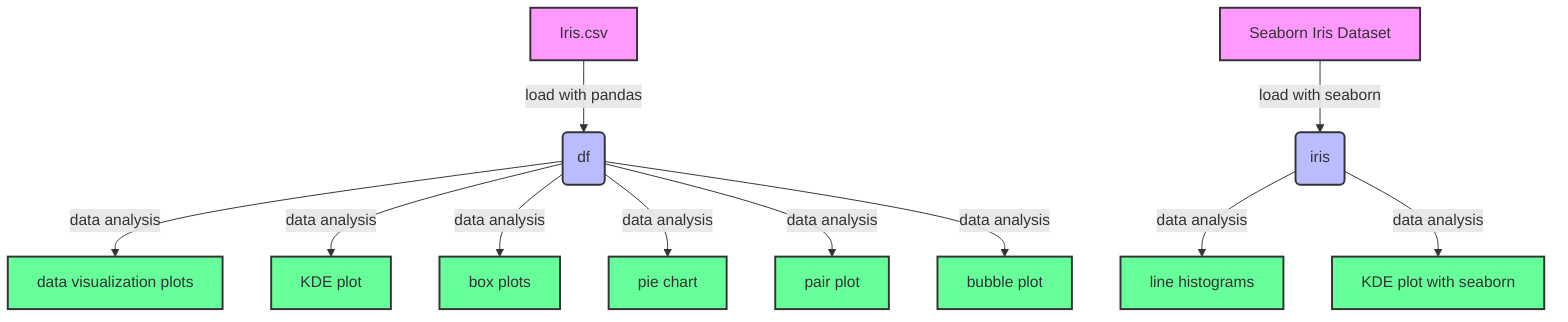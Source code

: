 flowchart TD
    %% Data Sources
    A1[Iris.csv] -->|load with pandas| B1(df)
    A2[Seaborn Iris Dataset] -->|load with seaborn| B2(iris)
    
    %% Data Variables
    B1 -->|data analysis| C1[data visualization plots]
    B1 -->|data analysis| C2[KDE plot]
    B1 -->|data analysis| C3[box plots]
    B1 -->|data analysis| C4[pie chart]
    B1 -->|data analysis| C5[pair plot]
    B1 -->|data analysis| C6[bubble plot]

    B2 -->|data analysis| D1[line histograms]
    B2 -->|data analysis| D2[KDE plot with seaborn]
    
    %% No ML models used in this notebook
    
    %% Annotations    
    classDef dataSource fill:#f9f,stroke:#333,stroke-width:2px;
    classDef dataVariable fill:#bbf,stroke:#333,stroke-width:2px;
    classDef dataAnalysis fill:#6f9,stroke:#333,stroke-width:2px;
    
    class A1,A2 dataSource;
    class B1,B2 dataVariable;
    class C1,C2,C3,C4,C5,C6,D1,D2 dataAnalysis;